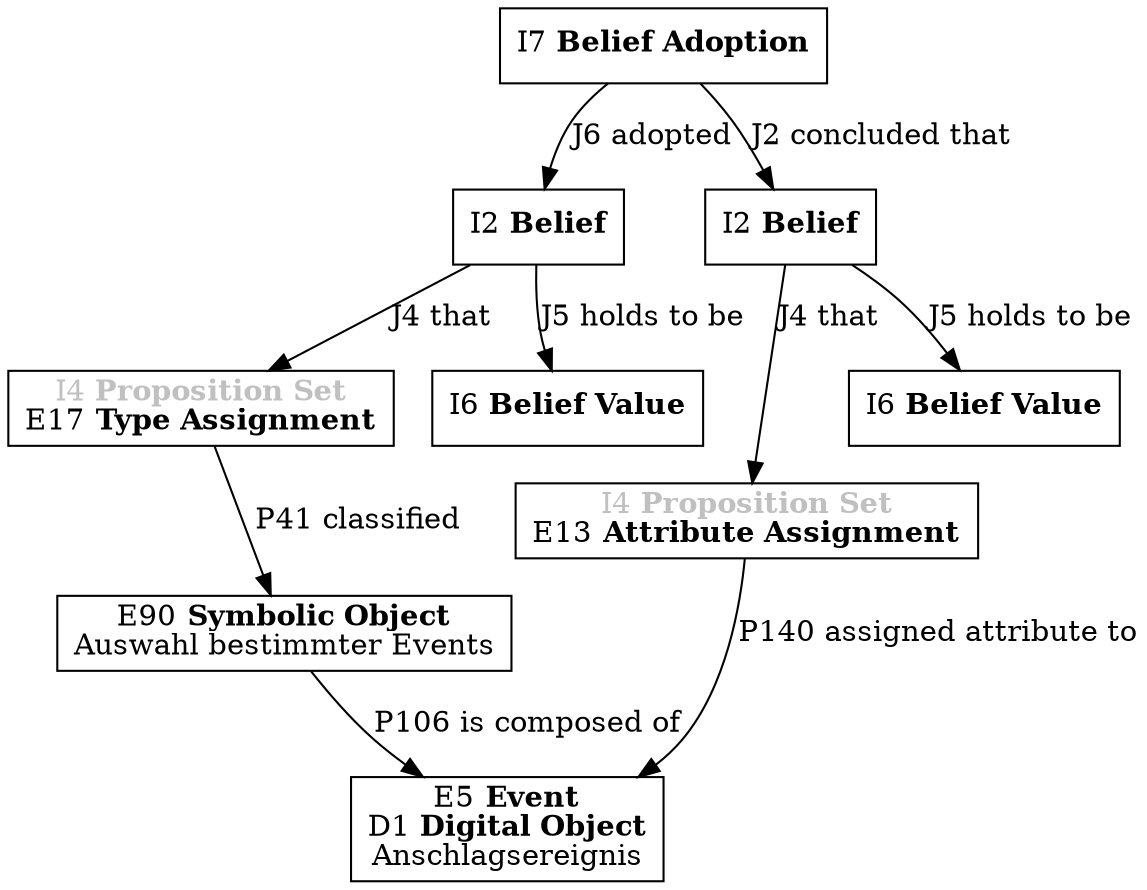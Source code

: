 digraph G {
    node [shape="box"]

    Event[label=<E5 <B>Event</B><BR/>D1 <B>Digital Object</B><BR/>Anschlagsereignis>]
    Selection[label=<E90 <B>Symbolic Object</B><BR/>Auswahl bestimmter Events>]

    Selection -> Event[label="P106 is composed of"]

    TypeAssignment[label=<<FONT color="gray">I4 <B>Proposition Set</B></FONT><BR/>E17 <B>Type Assignment</B>>]
    TypeAssignment -> Selection[label="P41 classified"]

    E13[label=<<FONT color="gray">I4 <B>Proposition Set</B></FONT><BR/>E13 <B>Attribute Assignment</B>>]
    E13 -> Event[label="P140 assigned attribute to"]

    Belief1[label=<I2 <B>Belief</B>>]
    Likely1[label=<I6 <B>Belief Value</B>>]
    Belief1 -> TypeAssignment[label=<J4 that>]
    Belief1 -> Likely1[label=<J5 holds to be>]

    Belief2[label=<I2 <B>Belief</B>>]
    Likely2[label=<I6 <B>Belief Value</B>>]
    Belief2 -> E13[label=<J4 that>]
    Belief2 -> Likely2[label=<J5 holds to be>]

    Argumentation[label=<I7 <B>Belief Adoption</B>>]
    Argumentation -> Belief1[label=<J6 adopted>]
    Argumentation -> Belief2[label=<J2 concluded that>]
}
